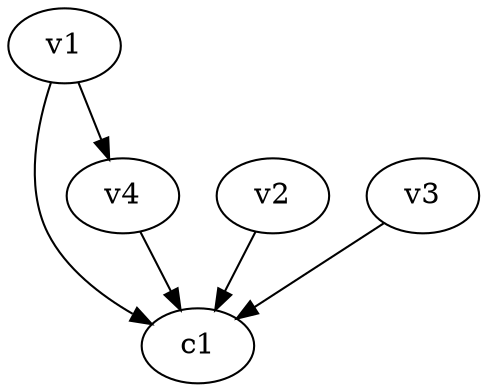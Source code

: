 strict digraph  {
c1;
v1;
v2;
v3;
v4;
v1 -> c1  [weight=1];
v1 -> v4  [weight=1];
v2 -> c1  [weight=1];
v3 -> c1  [weight=1];
v4 -> c1  [weight=1];
}

